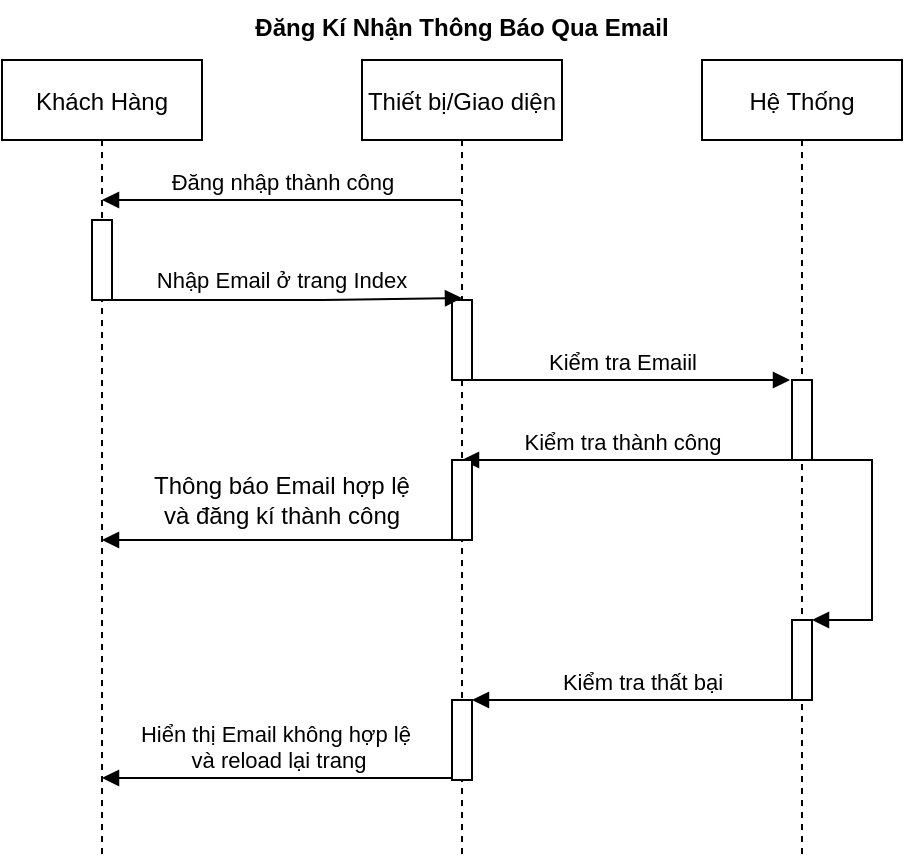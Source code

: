 <mxfile version="15.1.4" type="github">
  <diagram id="kgpKYQtTHZ0yAKxKKP6v" name="Page-1">
    <mxGraphModel dx="796" dy="775" grid="1" gridSize="10" guides="1" tooltips="1" connect="1" arrows="1" fold="1" page="1" pageScale="1" pageWidth="850" pageHeight="1100" math="0" shadow="0">
      <root>
        <mxCell id="0" />
        <mxCell id="1" parent="0" />
        <mxCell id="EsFJeJGnOClSPyUmYQxj-1" value="Khách Hàng" style="shape=umlLifeline;perimeter=lifelinePerimeter;container=1;collapsible=0;recursiveResize=0;rounded=0;shadow=0;strokeWidth=1;" vertex="1" parent="1">
          <mxGeometry x="150" y="110" width="100" height="400" as="geometry" />
        </mxCell>
        <mxCell id="EsFJeJGnOClSPyUmYQxj-2" value="" style="points=[];perimeter=orthogonalPerimeter;rounded=0;shadow=0;strokeWidth=1;" vertex="1" parent="EsFJeJGnOClSPyUmYQxj-1">
          <mxGeometry x="45" y="80" width="10" height="40" as="geometry" />
        </mxCell>
        <mxCell id="EsFJeJGnOClSPyUmYQxj-3" value="Thiết bị/Giao diện" style="shape=umlLifeline;perimeter=lifelinePerimeter;container=1;collapsible=0;recursiveResize=0;rounded=0;shadow=0;strokeWidth=1;" vertex="1" parent="1">
          <mxGeometry x="330" y="110" width="100" height="400" as="geometry" />
        </mxCell>
        <mxCell id="EsFJeJGnOClSPyUmYQxj-4" value="" style="points=[];perimeter=orthogonalPerimeter;rounded=0;shadow=0;strokeWidth=1;" vertex="1" parent="EsFJeJGnOClSPyUmYQxj-3">
          <mxGeometry x="45" y="120" width="10" height="40" as="geometry" />
        </mxCell>
        <mxCell id="EsFJeJGnOClSPyUmYQxj-5" value="Nhập Email ở trang Index" style="verticalAlign=bottom;endArrow=block;shadow=0;strokeWidth=1;" edge="1" parent="1" source="EsFJeJGnOClSPyUmYQxj-2">
          <mxGeometry x="-0.029" y="1" relative="1" as="geometry">
            <mxPoint x="305" y="190" as="sourcePoint" />
            <mxPoint x="380" y="229" as="targetPoint" />
            <Array as="points">
              <mxPoint x="310" y="230" />
            </Array>
            <mxPoint as="offset" />
          </mxGeometry>
        </mxCell>
        <mxCell id="EsFJeJGnOClSPyUmYQxj-6" value="Hệ Thống" style="shape=umlLifeline;perimeter=lifelinePerimeter;container=1;collapsible=0;recursiveResize=0;rounded=0;shadow=0;strokeWidth=1;" vertex="1" parent="1">
          <mxGeometry x="500" y="110" width="100" height="400" as="geometry" />
        </mxCell>
        <mxCell id="EsFJeJGnOClSPyUmYQxj-7" value="" style="points=[];perimeter=orthogonalPerimeter;rounded=0;shadow=0;strokeWidth=1;" vertex="1" parent="EsFJeJGnOClSPyUmYQxj-6">
          <mxGeometry x="45" y="160" width="10" height="40" as="geometry" />
        </mxCell>
        <mxCell id="EsFJeJGnOClSPyUmYQxj-8" value="Kiểm tra Emaiil" style="html=1;verticalAlign=bottom;endArrow=block;entryX=-0.1;entryY=0;entryDx=0;entryDy=0;entryPerimeter=0;" edge="1" parent="1" target="EsFJeJGnOClSPyUmYQxj-7">
          <mxGeometry x="0.006" width="80" relative="1" as="geometry">
            <mxPoint x="375" y="270" as="sourcePoint" />
            <mxPoint x="540" y="270" as="targetPoint" />
            <mxPoint as="offset" />
          </mxGeometry>
        </mxCell>
        <mxCell id="EsFJeJGnOClSPyUmYQxj-9" value="Kiểm tra thành công" style="html=1;verticalAlign=bottom;endArrow=block;exitX=0.5;exitY=1;exitDx=0;exitDy=0;exitPerimeter=0;" edge="1" parent="1" source="EsFJeJGnOClSPyUmYQxj-7">
          <mxGeometry x="0.059" width="80" relative="1" as="geometry">
            <mxPoint x="465" y="310" as="sourcePoint" />
            <mxPoint x="380" y="310" as="targetPoint" />
            <mxPoint as="offset" />
          </mxGeometry>
        </mxCell>
        <mxCell id="EsFJeJGnOClSPyUmYQxj-10" value="" style="html=1;verticalAlign=bottom;endArrow=block;exitX=0.5;exitY=1;exitDx=0;exitDy=0;exitPerimeter=0;" edge="1" parent="1" source="EsFJeJGnOClSPyUmYQxj-11">
          <mxGeometry width="80" relative="1" as="geometry">
            <mxPoint x="370" y="350" as="sourcePoint" />
            <mxPoint x="200" y="350" as="targetPoint" />
            <mxPoint as="offset" />
          </mxGeometry>
        </mxCell>
        <mxCell id="EsFJeJGnOClSPyUmYQxj-11" value="" style="points=[];perimeter=orthogonalPerimeter;rounded=0;shadow=0;strokeWidth=1;" vertex="1" parent="1">
          <mxGeometry x="375" y="310" width="10" height="40" as="geometry" />
        </mxCell>
        <mxCell id="EsFJeJGnOClSPyUmYQxj-12" value="" style="html=1;points=[];perimeter=orthogonalPerimeter;" vertex="1" parent="1">
          <mxGeometry x="545" y="390" width="10" height="40" as="geometry" />
        </mxCell>
        <mxCell id="EsFJeJGnOClSPyUmYQxj-13" value="" style="edgeStyle=orthogonalEdgeStyle;html=1;align=left;spacingLeft=2;endArrow=block;rounded=0;entryX=1;entryY=0;" edge="1" parent="1" target="EsFJeJGnOClSPyUmYQxj-12">
          <mxGeometry y="85" relative="1" as="geometry">
            <mxPoint x="555" y="310" as="sourcePoint" />
            <Array as="points">
              <mxPoint x="585" y="310" />
              <mxPoint x="585" y="390" />
            </Array>
            <mxPoint as="offset" />
          </mxGeometry>
        </mxCell>
        <mxCell id="EsFJeJGnOClSPyUmYQxj-14" value="Kiểm tra thất bại" style="html=1;verticalAlign=bottom;endArrow=block;exitX=0.5;exitY=1;exitDx=0;exitDy=0;exitPerimeter=0;" edge="1" parent="1">
          <mxGeometry width="80" relative="1" as="geometry">
            <mxPoint x="555" y="430" as="sourcePoint" />
            <mxPoint x="385" y="430" as="targetPoint" />
            <mxPoint as="offset" />
          </mxGeometry>
        </mxCell>
        <mxCell id="EsFJeJGnOClSPyUmYQxj-15" value="" style="points=[];perimeter=orthogonalPerimeter;rounded=0;shadow=0;strokeWidth=1;" vertex="1" parent="1">
          <mxGeometry x="375" y="430" width="10" height="40" as="geometry" />
        </mxCell>
        <mxCell id="EsFJeJGnOClSPyUmYQxj-16" value="Hiển thị Email không hợp lệ&amp;nbsp;&lt;br&gt;và reload lại trang" style="html=1;verticalAlign=bottom;endArrow=block;exitX=0.5;exitY=1;exitDx=0;exitDy=0;exitPerimeter=0;" edge="1" parent="1" target="EsFJeJGnOClSPyUmYQxj-1">
          <mxGeometry width="80" relative="1" as="geometry">
            <mxPoint x="375" y="469" as="sourcePoint" />
            <mxPoint x="205" y="469" as="targetPoint" />
            <mxPoint as="offset" />
          </mxGeometry>
        </mxCell>
        <mxCell id="EsFJeJGnOClSPyUmYQxj-17" value="Đăng Kí Nhận Thông Báo Qua Email" style="text;align=center;fontStyle=1;verticalAlign=middle;spacingLeft=3;spacingRight=3;strokeColor=none;rotatable=0;points=[[0,0.5],[1,0.5]];portConstraint=eastwest;" vertex="1" parent="1">
          <mxGeometry x="340" y="80" width="80" height="26" as="geometry" />
        </mxCell>
        <mxCell id="EsFJeJGnOClSPyUmYQxj-18" value="Đăng nhập thành công" style="html=1;verticalAlign=bottom;endArrow=block;" edge="1" parent="1" source="EsFJeJGnOClSPyUmYQxj-3" target="EsFJeJGnOClSPyUmYQxj-1">
          <mxGeometry width="80" relative="1" as="geometry">
            <mxPoint x="385" y="180" as="sourcePoint" />
            <mxPoint x="205" y="180" as="targetPoint" />
            <mxPoint as="offset" />
            <Array as="points">
              <mxPoint x="350" y="180" />
              <mxPoint x="270" y="180" />
            </Array>
          </mxGeometry>
        </mxCell>
        <mxCell id="EsFJeJGnOClSPyUmYQxj-21" value="Thông báo Email hợp lệ và đăng kí thành công" style="text;html=1;strokeColor=none;fillColor=none;align=center;verticalAlign=middle;whiteSpace=wrap;rounded=0;" vertex="1" parent="1">
          <mxGeometry x="220" y="320" width="140" height="20" as="geometry" />
        </mxCell>
      </root>
    </mxGraphModel>
  </diagram>
</mxfile>
